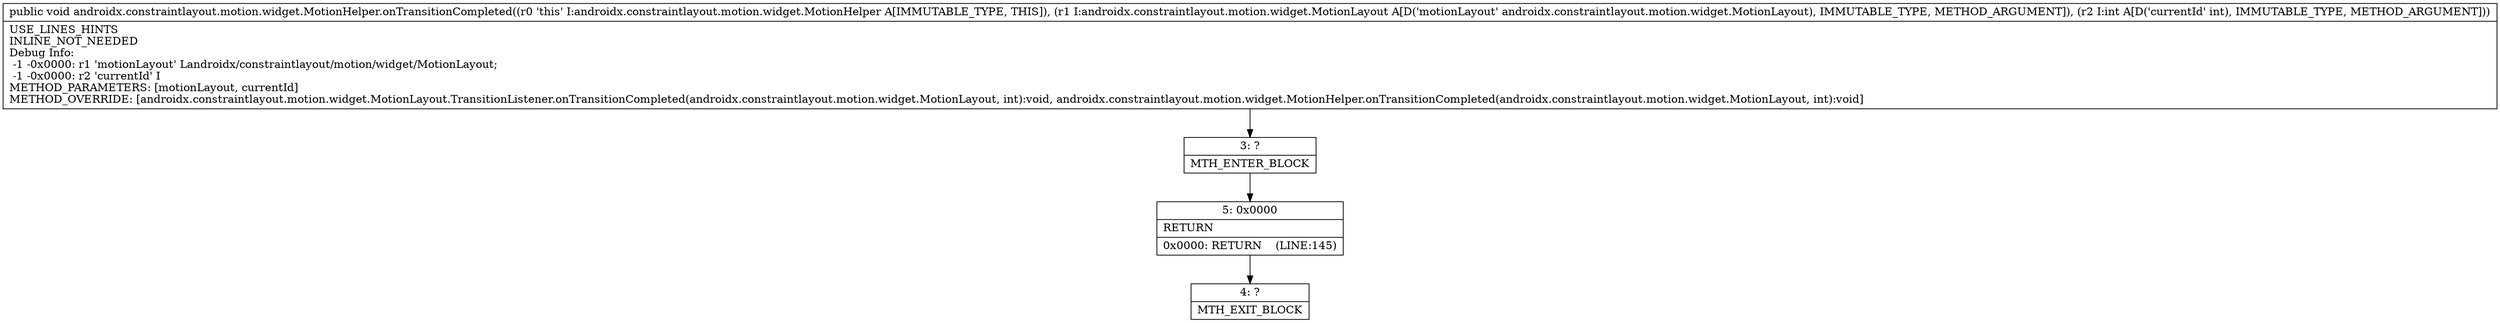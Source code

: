 digraph "CFG forandroidx.constraintlayout.motion.widget.MotionHelper.onTransitionCompleted(Landroidx\/constraintlayout\/motion\/widget\/MotionLayout;I)V" {
Node_3 [shape=record,label="{3\:\ ?|MTH_ENTER_BLOCK\l}"];
Node_5 [shape=record,label="{5\:\ 0x0000|RETURN\l|0x0000: RETURN    (LINE:145)\l}"];
Node_4 [shape=record,label="{4\:\ ?|MTH_EXIT_BLOCK\l}"];
MethodNode[shape=record,label="{public void androidx.constraintlayout.motion.widget.MotionHelper.onTransitionCompleted((r0 'this' I:androidx.constraintlayout.motion.widget.MotionHelper A[IMMUTABLE_TYPE, THIS]), (r1 I:androidx.constraintlayout.motion.widget.MotionLayout A[D('motionLayout' androidx.constraintlayout.motion.widget.MotionLayout), IMMUTABLE_TYPE, METHOD_ARGUMENT]), (r2 I:int A[D('currentId' int), IMMUTABLE_TYPE, METHOD_ARGUMENT]))  | USE_LINES_HINTS\lINLINE_NOT_NEEDED\lDebug Info:\l  \-1 \-0x0000: r1 'motionLayout' Landroidx\/constraintlayout\/motion\/widget\/MotionLayout;\l  \-1 \-0x0000: r2 'currentId' I\lMETHOD_PARAMETERS: [motionLayout, currentId]\lMETHOD_OVERRIDE: [androidx.constraintlayout.motion.widget.MotionLayout.TransitionListener.onTransitionCompleted(androidx.constraintlayout.motion.widget.MotionLayout, int):void, androidx.constraintlayout.motion.widget.MotionHelper.onTransitionCompleted(androidx.constraintlayout.motion.widget.MotionLayout, int):void]\l}"];
MethodNode -> Node_3;Node_3 -> Node_5;
Node_5 -> Node_4;
}

